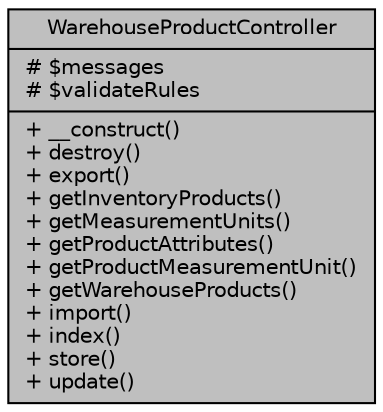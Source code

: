 digraph "WarehouseProductController"
{
 // LATEX_PDF_SIZE
  bgcolor="transparent";
  edge [fontname="Helvetica",fontsize="10",labelfontname="Helvetica",labelfontsize="10"];
  node [fontname="Helvetica",fontsize="10",shape=record];
  Node1 [label="{WarehouseProductController\n|# $messages\l# $validateRules\l|+ __construct()\l+ destroy()\l+ export()\l+ getInventoryProducts()\l+ getMeasurementUnits()\l+ getProductAttributes()\l+ getProductMeasurementUnit()\l+ getWarehouseProducts()\l+ import()\l+ index()\l+ store()\l+ update()\l}",height=0.2,width=0.4,color="black", fillcolor="grey75", style="filled", fontcolor="black",tooltip="Controlador de los productos de almacén."];
}
